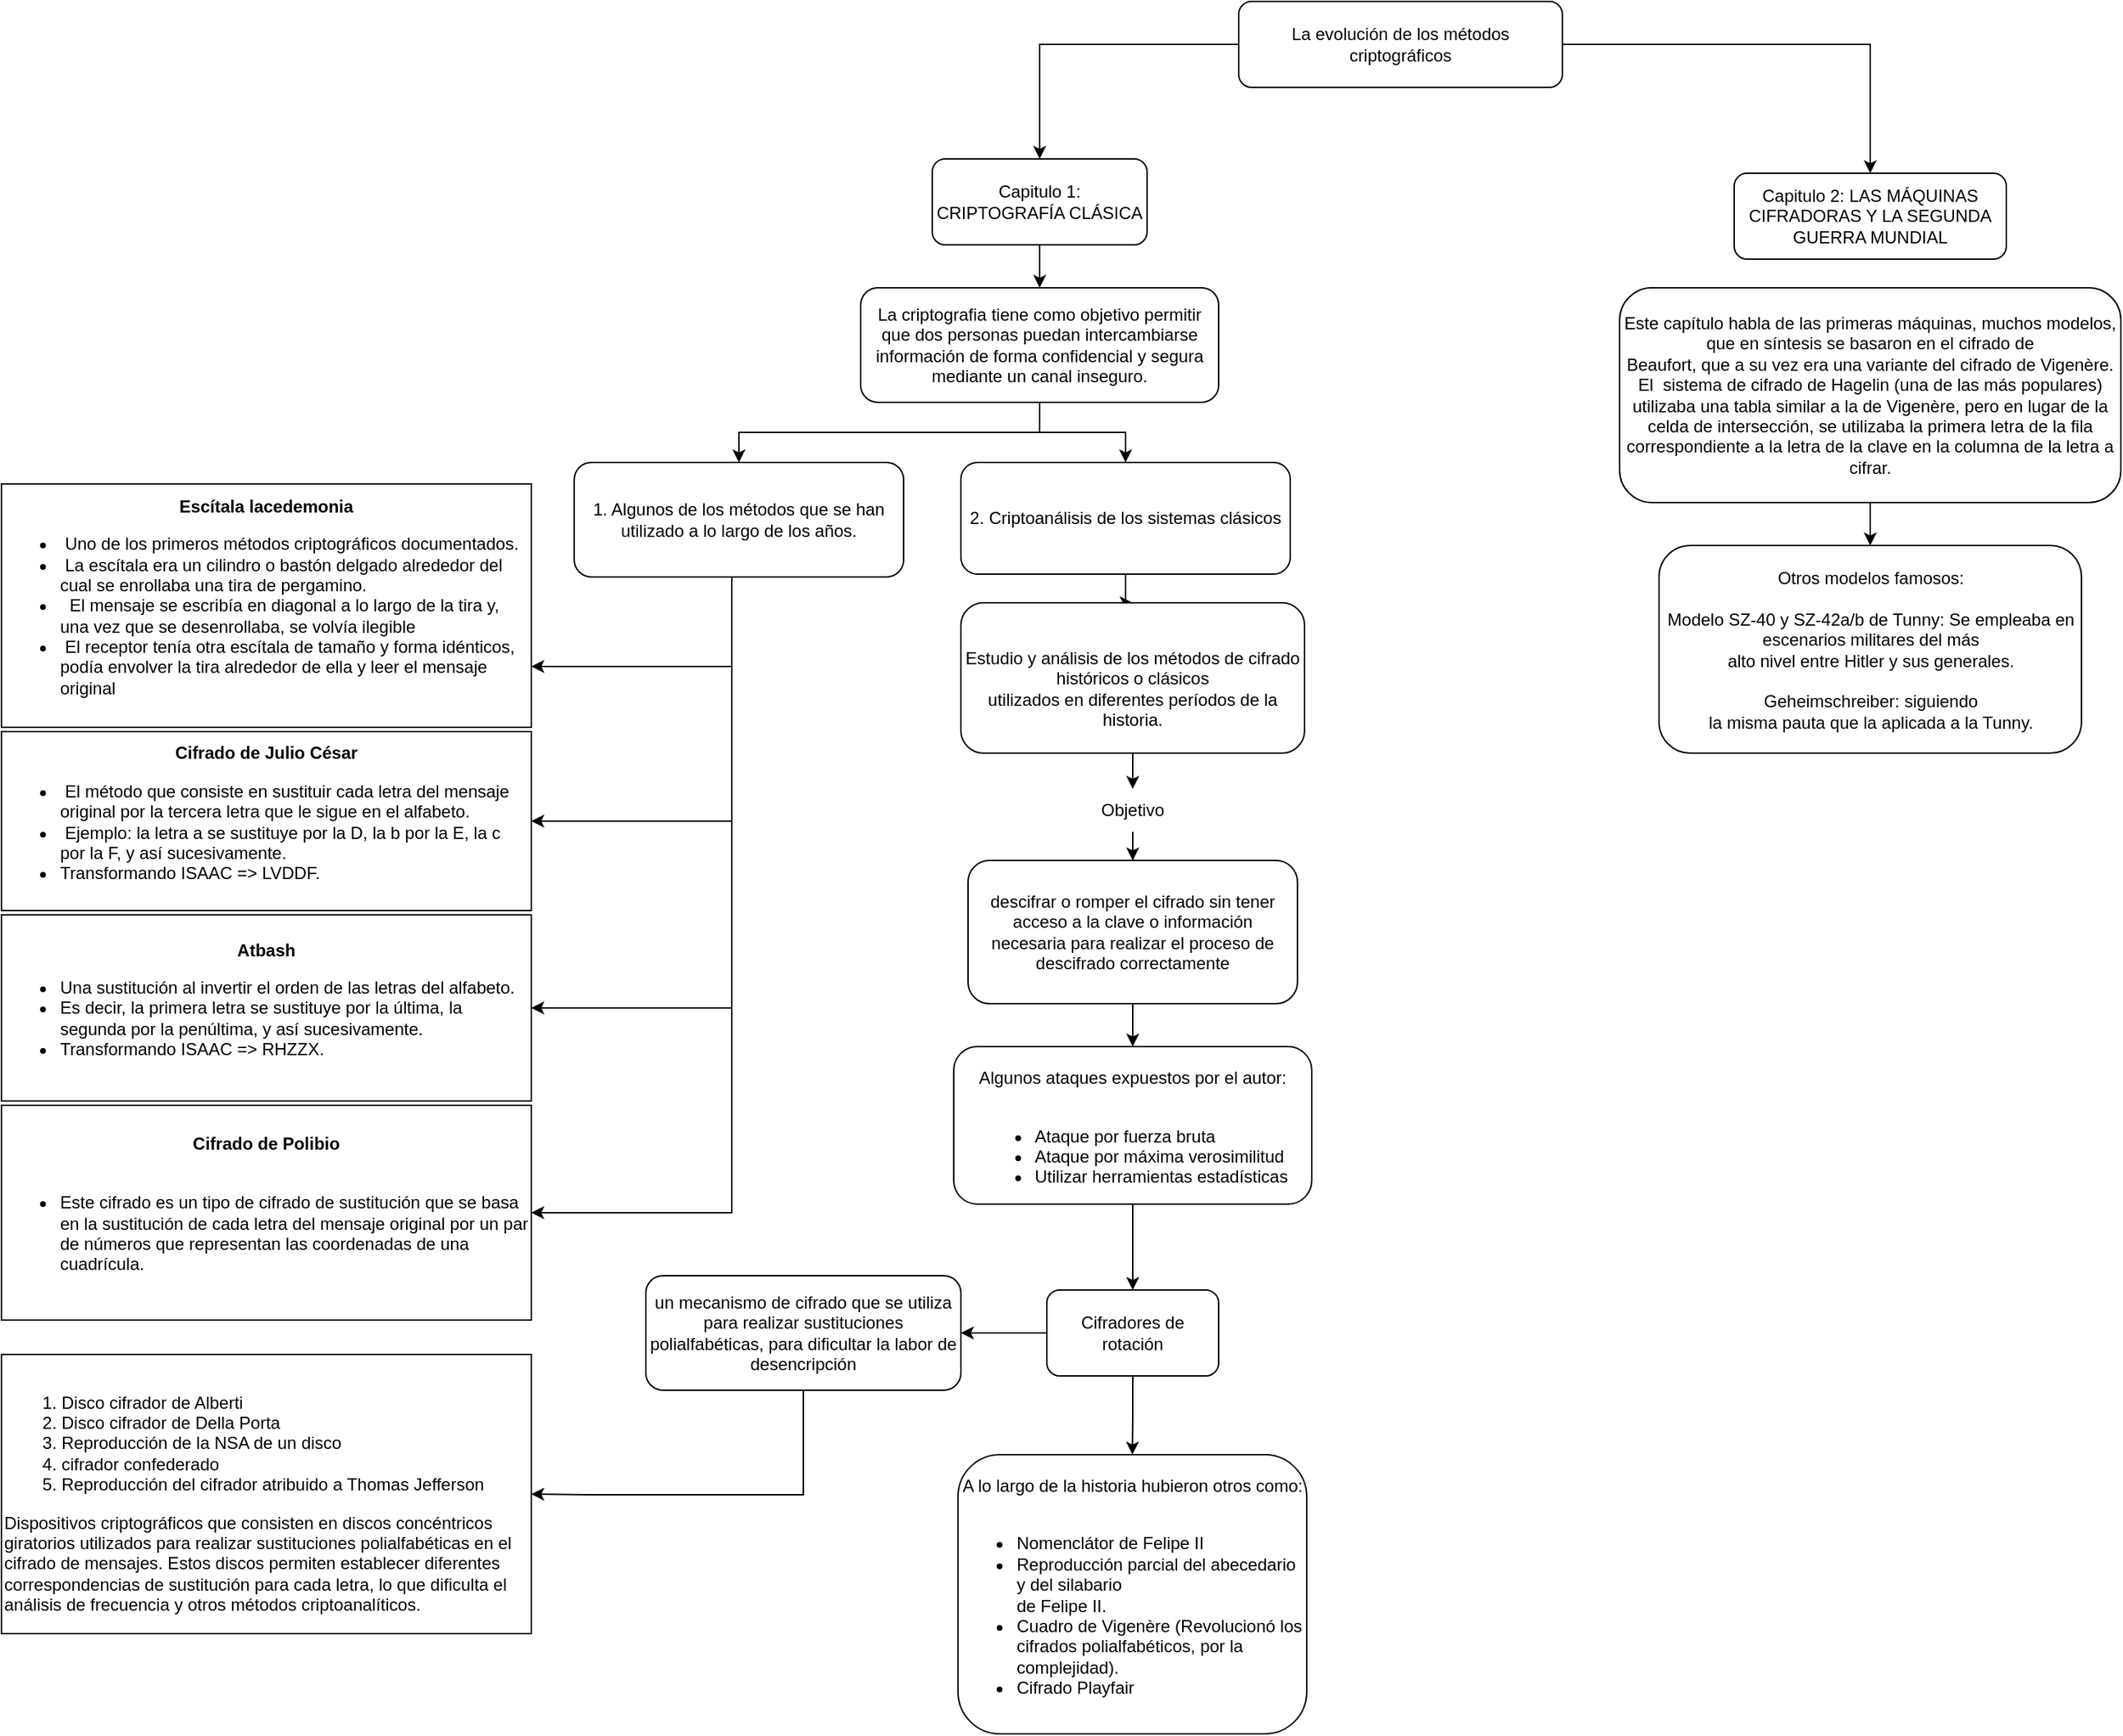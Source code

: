 <mxfile version="21.6.1" type="device">
  <diagram name="Página-1" id="hCUQH-qeIGW9Gf3W09Ai">
    <mxGraphModel dx="2514" dy="878" grid="1" gridSize="10" guides="1" tooltips="1" connect="1" arrows="1" fold="1" page="1" pageScale="1" pageWidth="827" pageHeight="1169" math="0" shadow="0">
      <root>
        <mxCell id="0" />
        <mxCell id="1" parent="0" />
        <mxCell id="QE1EvQHDXemYRNI5UJXF-30" style="edgeStyle=orthogonalEdgeStyle;rounded=0;orthogonalLoop=1;jettySize=auto;html=1;entryX=0.5;entryY=0;entryDx=0;entryDy=0;" edge="1" parent="1" source="QE1EvQHDXemYRNI5UJXF-1" target="QE1EvQHDXemYRNI5UJXF-2">
          <mxGeometry relative="1" as="geometry" />
        </mxCell>
        <mxCell id="QE1EvQHDXemYRNI5UJXF-54" style="edgeStyle=orthogonalEdgeStyle;rounded=0;orthogonalLoop=1;jettySize=auto;html=1;entryX=0.5;entryY=0;entryDx=0;entryDy=0;" edge="1" parent="1" source="QE1EvQHDXemYRNI5UJXF-1" target="QE1EvQHDXemYRNI5UJXF-53">
          <mxGeometry relative="1" as="geometry" />
        </mxCell>
        <mxCell id="QE1EvQHDXemYRNI5UJXF-1" value="La evolución de los métodos criptográficos" style="rounded=1;whiteSpace=wrap;html=1;" vertex="1" parent="1">
          <mxGeometry x="354" y="90" width="226" height="60" as="geometry" />
        </mxCell>
        <mxCell id="QE1EvQHDXemYRNI5UJXF-28" value="" style="edgeStyle=orthogonalEdgeStyle;rounded=0;orthogonalLoop=1;jettySize=auto;html=1;" edge="1" parent="1" source="QE1EvQHDXemYRNI5UJXF-2" target="QE1EvQHDXemYRNI5UJXF-3">
          <mxGeometry relative="1" as="geometry" />
        </mxCell>
        <mxCell id="QE1EvQHDXemYRNI5UJXF-2" value="Capitulo 1: CRIPTOGRAFÍA CLÁSICA&lt;br&gt;" style="rounded=1;whiteSpace=wrap;html=1;" vertex="1" parent="1">
          <mxGeometry x="140" y="200" width="150" height="60" as="geometry" />
        </mxCell>
        <mxCell id="QE1EvQHDXemYRNI5UJXF-29" value="" style="edgeStyle=orthogonalEdgeStyle;rounded=0;orthogonalLoop=1;jettySize=auto;html=1;" edge="1" parent="1" source="QE1EvQHDXemYRNI5UJXF-3" target="QE1EvQHDXemYRNI5UJXF-4">
          <mxGeometry relative="1" as="geometry" />
        </mxCell>
        <mxCell id="QE1EvQHDXemYRNI5UJXF-39" style="edgeStyle=orthogonalEdgeStyle;rounded=0;orthogonalLoop=1;jettySize=auto;html=1;entryX=0.5;entryY=0;entryDx=0;entryDy=0;" edge="1" parent="1" source="QE1EvQHDXemYRNI5UJXF-3" target="QE1EvQHDXemYRNI5UJXF-32">
          <mxGeometry relative="1" as="geometry" />
        </mxCell>
        <mxCell id="QE1EvQHDXemYRNI5UJXF-3" value="La criptografia tiene como objetivo permitir que dos personas puedan intercambiarse información de forma confidencial y segura mediante un canal inseguro.&lt;br&gt;" style="rounded=1;whiteSpace=wrap;html=1;" vertex="1" parent="1">
          <mxGeometry x="90" y="290" width="250" height="80" as="geometry" />
        </mxCell>
        <mxCell id="QE1EvQHDXemYRNI5UJXF-24" style="edgeStyle=orthogonalEdgeStyle;rounded=0;orthogonalLoop=1;jettySize=auto;html=1;exitX=0.75;exitY=1;exitDx=0;exitDy=0;entryX=1;entryY=0.5;entryDx=0;entryDy=0;" edge="1" parent="1" source="QE1EvQHDXemYRNI5UJXF-4" target="QE1EvQHDXemYRNI5UJXF-14">
          <mxGeometry relative="1" as="geometry">
            <Array as="points">
              <mxPoint y="490" />
              <mxPoint y="936" />
            </Array>
          </mxGeometry>
        </mxCell>
        <mxCell id="QE1EvQHDXemYRNI5UJXF-25" style="edgeStyle=orthogonalEdgeStyle;rounded=0;orthogonalLoop=1;jettySize=auto;html=1;exitX=0.75;exitY=1;exitDx=0;exitDy=0;entryX=1;entryY=0.5;entryDx=0;entryDy=0;" edge="1" parent="1" source="QE1EvQHDXemYRNI5UJXF-4" target="QE1EvQHDXemYRNI5UJXF-7">
          <mxGeometry relative="1" as="geometry">
            <Array as="points">
              <mxPoint y="490" />
              <mxPoint y="793" />
            </Array>
          </mxGeometry>
        </mxCell>
        <mxCell id="QE1EvQHDXemYRNI5UJXF-26" style="edgeStyle=orthogonalEdgeStyle;rounded=0;orthogonalLoop=1;jettySize=auto;html=1;exitX=0.75;exitY=1;exitDx=0;exitDy=0;entryX=1;entryY=0.5;entryDx=0;entryDy=0;" edge="1" parent="1" source="QE1EvQHDXemYRNI5UJXF-4" target="QE1EvQHDXemYRNI5UJXF-8">
          <mxGeometry relative="1" as="geometry">
            <Array as="points">
              <mxPoint y="490" />
              <mxPoint y="663" />
            </Array>
          </mxGeometry>
        </mxCell>
        <mxCell id="QE1EvQHDXemYRNI5UJXF-27" style="edgeStyle=orthogonalEdgeStyle;rounded=0;orthogonalLoop=1;jettySize=auto;html=1;exitX=0.75;exitY=1;exitDx=0;exitDy=0;entryX=1;entryY=0.75;entryDx=0;entryDy=0;" edge="1" parent="1" source="QE1EvQHDXemYRNI5UJXF-4" target="QE1EvQHDXemYRNI5UJXF-5">
          <mxGeometry relative="1" as="geometry">
            <Array as="points">
              <mxPoint y="490" />
              <mxPoint y="555" />
            </Array>
          </mxGeometry>
        </mxCell>
        <mxCell id="QE1EvQHDXemYRNI5UJXF-4" value="1. Algunos de los métodos que se han utilizado a lo largo de los años." style="rounded=1;whiteSpace=wrap;html=1;" vertex="1" parent="1">
          <mxGeometry x="-110" y="412" width="230" height="80" as="geometry" />
        </mxCell>
        <mxCell id="QE1EvQHDXemYRNI5UJXF-5" value="&lt;b&gt;Escítala lacedemonia&lt;/b&gt;&lt;br&gt;&lt;div align=&quot;left&quot;&gt;&lt;ul&gt;&lt;li&gt;&amp;nbsp;Uno de los primeros métodos criptográficos documentados.&lt;/li&gt;&lt;li&gt;&amp;nbsp;La escítala era un cilindro o bastón delgado alrededor del cual se enrollaba una tira de pergamino.&lt;/li&gt;&lt;li&gt;&amp;nbsp; El mensaje se escribía en diagonal a lo largo de la tira y, una vez que se desenrollaba, se volvía ilegible&lt;/li&gt;&lt;li&gt;&amp;nbsp;El receptor tenía otra escítala de tamaño y forma idénticos, podía envolver la tira alrededor de ella y leer el mensaje original&lt;/li&gt;&lt;/ul&gt;&lt;/div&gt;" style="whiteSpace=wrap;html=1;" vertex="1" parent="1">
          <mxGeometry x="-510" y="427" width="370" height="170" as="geometry" />
        </mxCell>
        <mxCell id="QE1EvQHDXemYRNI5UJXF-7" value="&lt;div&gt;&lt;b&gt;Atbash&lt;br&gt;&lt;/b&gt;&lt;/div&gt;&lt;div&gt;&lt;div align=&quot;left&quot;&gt;&lt;ul&gt;&lt;li&gt;Una sustitución al invertir el orden de las letras del alfabeto.&lt;/li&gt;&lt;li&gt;Es decir, la primera letra se sustituye por la última, la segunda por la penúltima, y así sucesivamente.&lt;/li&gt;&lt;li&gt;Transformando ISAAC =&amp;gt; RHZZX.&lt;/li&gt;&lt;/ul&gt;&lt;/div&gt;&lt;b&gt;&lt;/b&gt;&lt;/div&gt;" style="whiteSpace=wrap;html=1;" vertex="1" parent="1">
          <mxGeometry x="-510" y="728" width="370" height="130" as="geometry" />
        </mxCell>
        <mxCell id="QE1EvQHDXemYRNI5UJXF-8" value="&lt;b&gt;Cifrado de Julio César&lt;/b&gt;&lt;br&gt;&lt;div align=&quot;left&quot;&gt;&lt;ul&gt;&lt;li&gt;&amp;nbsp;El método que consiste en sustituir cada letra del mensaje original por la tercera letra que le sigue en el alfabeto.&lt;/li&gt;&lt;li&gt;&amp;nbsp;Ejemplo: la letra a se sustituye por la D, la b por la E, la c por la F, y así sucesivamente.&lt;/li&gt;&lt;li&gt;Transformando ISAAC =&amp;gt; LVDDF.&lt;br&gt;&lt;/li&gt;&lt;/ul&gt;&lt;/div&gt;" style="whiteSpace=wrap;html=1;" vertex="1" parent="1">
          <mxGeometry x="-510" y="600" width="370" height="125" as="geometry" />
        </mxCell>
        <mxCell id="QE1EvQHDXemYRNI5UJXF-14" value="&lt;div&gt;&lt;b&gt;Cifrado de Polibio&lt;/b&gt;&lt;/div&gt;&lt;div&gt;&lt;b&gt;&lt;br&gt;&lt;/b&gt;&lt;/div&gt;&lt;div align=&quot;left&quot;&gt;&lt;ul&gt;&lt;li&gt;Este cifrado es un tipo de cifrado de sustitución que se basa en la sustitución de cada letra del mensaje original por un par de números que representan las coordenadas de una cuadrícula.&lt;br&gt;&lt;/li&gt;&lt;/ul&gt;&lt;/div&gt;" style="whiteSpace=wrap;html=1;" vertex="1" parent="1">
          <mxGeometry x="-510" y="861" width="370" height="150" as="geometry" />
        </mxCell>
        <mxCell id="QE1EvQHDXemYRNI5UJXF-43" value="" style="edgeStyle=orthogonalEdgeStyle;rounded=0;orthogonalLoop=1;jettySize=auto;html=1;" edge="1" parent="1" source="QE1EvQHDXemYRNI5UJXF-32" target="QE1EvQHDXemYRNI5UJXF-33">
          <mxGeometry relative="1" as="geometry" />
        </mxCell>
        <mxCell id="QE1EvQHDXemYRNI5UJXF-32" value="2. Criptoanálisis de los sistemas clásicos" style="rounded=1;whiteSpace=wrap;html=1;" vertex="1" parent="1">
          <mxGeometry x="160" y="412" width="230" height="78" as="geometry" />
        </mxCell>
        <mxCell id="QE1EvQHDXemYRNI5UJXF-44" value="" style="edgeStyle=orthogonalEdgeStyle;rounded=0;orthogonalLoop=1;jettySize=auto;html=1;" edge="1" parent="1" source="QE1EvQHDXemYRNI5UJXF-33" target="QE1EvQHDXemYRNI5UJXF-35">
          <mxGeometry relative="1" as="geometry" />
        </mxCell>
        <mxCell id="QE1EvQHDXemYRNI5UJXF-33" value="&lt;br&gt; Estudio y análisis de los métodos de cifrado históricos o clásicos &lt;br&gt;utilizados en diferentes períodos de la historia." style="rounded=1;whiteSpace=wrap;html=1;" vertex="1" parent="1">
          <mxGeometry x="160" y="510" width="240" height="105" as="geometry" />
        </mxCell>
        <mxCell id="QE1EvQHDXemYRNI5UJXF-47" value="" style="edgeStyle=orthogonalEdgeStyle;rounded=0;orthogonalLoop=1;jettySize=auto;html=1;" edge="1" parent="1" source="QE1EvQHDXemYRNI5UJXF-34" target="QE1EvQHDXemYRNI5UJXF-36">
          <mxGeometry relative="1" as="geometry" />
        </mxCell>
        <mxCell id="QE1EvQHDXemYRNI5UJXF-34" value="descifrar o romper el cifrado sin tener acceso a la clave o información &lt;br/&gt;necesaria para realizar el proceso de descifrado correctamente" style="rounded=1;whiteSpace=wrap;html=1;" vertex="1" parent="1">
          <mxGeometry x="165" y="690" width="230" height="100" as="geometry" />
        </mxCell>
        <mxCell id="QE1EvQHDXemYRNI5UJXF-46" value="" style="edgeStyle=orthogonalEdgeStyle;rounded=0;orthogonalLoop=1;jettySize=auto;html=1;" edge="1" parent="1" source="QE1EvQHDXemYRNI5UJXF-35" target="QE1EvQHDXemYRNI5UJXF-34">
          <mxGeometry relative="1" as="geometry" />
        </mxCell>
        <mxCell id="QE1EvQHDXemYRNI5UJXF-35" value="Objetivo" style="text;html=1;strokeColor=none;fillColor=none;align=center;verticalAlign=middle;whiteSpace=wrap;rounded=0;" vertex="1" parent="1">
          <mxGeometry x="250" y="640" width="60" height="30" as="geometry" />
        </mxCell>
        <mxCell id="QE1EvQHDXemYRNI5UJXF-38" value="" style="edgeStyle=orthogonalEdgeStyle;rounded=0;orthogonalLoop=1;jettySize=auto;html=1;" edge="1" parent="1" source="QE1EvQHDXemYRNI5UJXF-36" target="QE1EvQHDXemYRNI5UJXF-37">
          <mxGeometry relative="1" as="geometry" />
        </mxCell>
        <mxCell id="QE1EvQHDXemYRNI5UJXF-36" value="&lt;div&gt;&lt;br&gt;&lt;/div&gt;&lt;div&gt;Algunos ataques expuestos por el autor:&lt;br&gt;&lt;/div&gt;&lt;div&gt;&lt;br&gt;&lt;/div&gt;&lt;div align=&quot;left&quot;&gt;&lt;ul&gt;&lt;li&gt;Ataque por fuerza bruta&lt;/li&gt;&lt;li&gt;Ataque por máxima verosimilitud&lt;/li&gt;&lt;li&gt;Utilizar herramientas estadísticas&lt;/li&gt;&lt;/ul&gt;&lt;/div&gt;" style="rounded=1;whiteSpace=wrap;html=1;" vertex="1" parent="1">
          <mxGeometry x="155" y="820" width="250" height="110" as="geometry" />
        </mxCell>
        <mxCell id="QE1EvQHDXemYRNI5UJXF-48" value="" style="edgeStyle=orthogonalEdgeStyle;rounded=0;orthogonalLoop=1;jettySize=auto;html=1;" edge="1" parent="1" source="QE1EvQHDXemYRNI5UJXF-37" target="QE1EvQHDXemYRNI5UJXF-40">
          <mxGeometry relative="1" as="geometry" />
        </mxCell>
        <mxCell id="QE1EvQHDXemYRNI5UJXF-51" value="" style="edgeStyle=orthogonalEdgeStyle;rounded=0;orthogonalLoop=1;jettySize=auto;html=1;" edge="1" parent="1" source="QE1EvQHDXemYRNI5UJXF-37" target="QE1EvQHDXemYRNI5UJXF-50">
          <mxGeometry relative="1" as="geometry" />
        </mxCell>
        <mxCell id="QE1EvQHDXemYRNI5UJXF-37" value="Cifradores de rotación" style="whiteSpace=wrap;html=1;rounded=1;" vertex="1" parent="1">
          <mxGeometry x="220" y="990" width="120" height="60" as="geometry" />
        </mxCell>
        <mxCell id="QE1EvQHDXemYRNI5UJXF-49" style="edgeStyle=orthogonalEdgeStyle;rounded=0;orthogonalLoop=1;jettySize=auto;html=1;entryX=1;entryY=0.5;entryDx=0;entryDy=0;" edge="1" parent="1" source="QE1EvQHDXemYRNI5UJXF-40" target="QE1EvQHDXemYRNI5UJXF-41">
          <mxGeometry relative="1" as="geometry">
            <Array as="points">
              <mxPoint x="50" y="1133" />
              <mxPoint x="-100" y="1133" />
            </Array>
          </mxGeometry>
        </mxCell>
        <mxCell id="QE1EvQHDXemYRNI5UJXF-40" value="&lt;div&gt;un mecanismo de cifrado que se utiliza para realizar sustituciones polialfabéticas, para dificultar la labor de desencripción&lt;/div&gt;" style="rounded=1;whiteSpace=wrap;html=1;" vertex="1" parent="1">
          <mxGeometry x="-60" y="980" width="220" height="80" as="geometry" />
        </mxCell>
        <mxCell id="QE1EvQHDXemYRNI5UJXF-41" value="&lt;div align=&quot;left&quot;&gt;&lt;ol&gt;&lt;li&gt;Disco cifrador de Alberti&lt;/li&gt;&lt;li&gt;Disco cifrador de Della Porta&lt;/li&gt;&lt;li&gt;Reproducción de la NSA de un disco&lt;/li&gt;&lt;li&gt;cifrador confederado&lt;/li&gt;&lt;li&gt;Reproducción del cifrador atribuido a Thomas Jefferson&lt;/li&gt;&lt;/ol&gt;&lt;div&gt;Dispositivos criptográficos que consisten en discos concéntricos &lt;br&gt;giratorios utilizados para realizar sustituciones polialfabéticas en el &lt;br&gt;cifrado de mensajes. Estos discos permiten establecer diferentes &lt;br&gt;correspondencias de sustitución para cada letra, lo que dificulta el &lt;br&gt;análisis de frecuencia y otros métodos criptoanalíticos.&lt;/div&gt;&lt;/div&gt;" style="whiteSpace=wrap;html=1;align=left;" vertex="1" parent="1">
          <mxGeometry x="-510" y="1035" width="370" height="195" as="geometry" />
        </mxCell>
        <mxCell id="QE1EvQHDXemYRNI5UJXF-50" value="&lt;div&gt;A lo largo de la historia hubieron otros como: &lt;br&gt;&lt;/div&gt;&lt;div&gt;&lt;br&gt;&lt;/div&gt;&lt;div align=&quot;left&quot;&gt;&lt;ul&gt;&lt;li&gt;Nomenclátor de Felipe II&lt;/li&gt;&lt;li&gt;Reproducción parcial del abecedario y del silabario&lt;br&gt;de Felipe II.&lt;/li&gt;&lt;li&gt;Cuadro de Vigenère (Revolucionó los cifrados polialfabéticos, por la complejidad).&lt;/li&gt;&lt;li&gt;Cifrado Playfair&lt;br&gt;&lt;/li&gt;&lt;/ul&gt;&lt;/div&gt;" style="whiteSpace=wrap;html=1;rounded=1;" vertex="1" parent="1">
          <mxGeometry x="158" y="1105" width="243.5" height="195" as="geometry" />
        </mxCell>
        <mxCell id="QE1EvQHDXemYRNI5UJXF-53" value="Capitulo 2: LAS MÁQUINAS CIFRADORAS Y LA SEGUNDA GUERRA MUNDIAL" style="rounded=1;whiteSpace=wrap;html=1;" vertex="1" parent="1">
          <mxGeometry x="700" y="210" width="190" height="60" as="geometry" />
        </mxCell>
        <mxCell id="QE1EvQHDXemYRNI5UJXF-57" value="" style="edgeStyle=orthogonalEdgeStyle;rounded=0;orthogonalLoop=1;jettySize=auto;html=1;" edge="1" parent="1" source="QE1EvQHDXemYRNI5UJXF-55" target="QE1EvQHDXemYRNI5UJXF-56">
          <mxGeometry relative="1" as="geometry" />
        </mxCell>
        <mxCell id="QE1EvQHDXemYRNI5UJXF-55" value="Este capítulo habla de las primeras máquinas, muchos modelos, que en síntesis se basaron en el cifrado de &lt;br&gt; Beaufort, que a su vez era una variante del cifrado de Vigenère. El&amp;nbsp; sistema de cifrado de Hagelin (una de las más populares) utilizaba una tabla similar a la de Vigenère, pero en lugar de la celda de intersección, se utilizaba la primera letra de la fila correspondiente a la letra de la clave en la columna de la letra a cifrar." style="rounded=1;whiteSpace=wrap;html=1;" vertex="1" parent="1">
          <mxGeometry x="620" y="290" width="350" height="150" as="geometry" />
        </mxCell>
        <mxCell id="QE1EvQHDXemYRNI5UJXF-56" value="&lt;div&gt;Otros modelos famosos:&lt;/div&gt;&lt;div&gt;&lt;br&gt;&lt;/div&gt;&lt;div&gt;Modelo SZ-40 y SZ-42a/b de Tunny: Se empleaba en escenarios militares del más&lt;br&gt;alto nivel entre Hitler y sus generales.&lt;/div&gt;&lt;div&gt;&lt;br&gt;&lt;/div&gt;&lt;div&gt;Geheimschreiber: siguiendo&lt;br&gt;la misma pauta que la aplicada a la Tunny.&lt;/div&gt;" style="whiteSpace=wrap;html=1;rounded=1;" vertex="1" parent="1">
          <mxGeometry x="647.5" y="470" width="295" height="145" as="geometry" />
        </mxCell>
      </root>
    </mxGraphModel>
  </diagram>
</mxfile>
